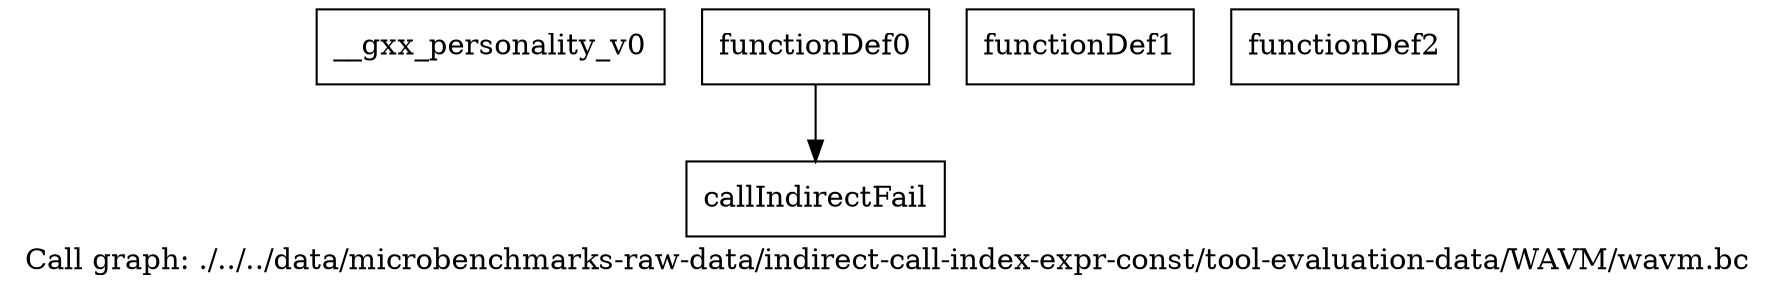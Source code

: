 digraph "Call graph: ./../../data/microbenchmarks-raw-data/indirect-call-index-expr-const/tool-evaluation-data/WAVM/wavm.bc" {
	label="Call graph: ./../../data/microbenchmarks-raw-data/indirect-call-index-expr-const/tool-evaluation-data/WAVM/wavm.bc";

	Node0x21b6730 [shape=record,label="{__gxx_personality_v0}"];
	Node0x21b6810 [shape=record,label="{functionDef0}"];
	Node0x21b6810 -> Node0x21bdea0;
	Node0x21bdf20 [shape=record,label="{functionDef1}"];
	Node0x21bdfa0 [shape=record,label="{functionDef2}"];
	Node0x21bdea0 [shape=record,label="{callIndirectFail}"];
}
